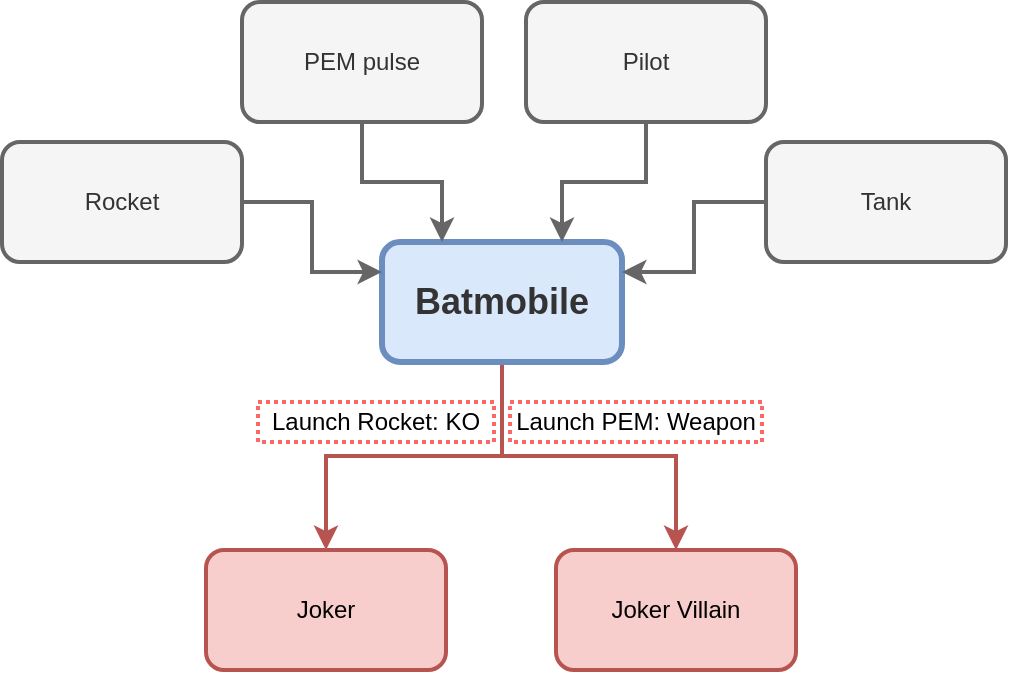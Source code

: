 <mxfile version="13.8.8" type="github">
  <diagram id="ji7-BI1pd8g-lyMmlzXX" name="Page-1">
    <mxGraphModel dx="868" dy="508" grid="1" gridSize="10" guides="1" tooltips="1" connect="1" arrows="1" fold="1" page="1" pageScale="1" pageWidth="827" pageHeight="1169" math="0" shadow="0">
      <root>
        <mxCell id="0" />
        <mxCell id="1" parent="0" />
        <mxCell id="aDCEzrCjFW6PNW65o9UW-22" style="edgeStyle=orthogonalEdgeStyle;rounded=0;orthogonalLoop=1;jettySize=auto;html=1;exitX=0.25;exitY=1;exitDx=0;exitDy=0;entryX=0.5;entryY=0;entryDx=0;entryDy=0;strokeWidth=2;fillColor=#f8cecc;strokeColor=#b85450;" parent="1" source="aDCEzrCjFW6PNW65o9UW-1" target="aDCEzrCjFW6PNW65o9UW-8" edge="1">
          <mxGeometry relative="1" as="geometry">
            <Array as="points">
              <mxPoint x="400" y="290" />
              <mxPoint x="400" y="337" />
              <mxPoint x="312" y="337" />
            </Array>
          </mxGeometry>
        </mxCell>
        <mxCell id="aDCEzrCjFW6PNW65o9UW-23" style="edgeStyle=orthogonalEdgeStyle;rounded=0;orthogonalLoop=1;jettySize=auto;html=1;exitX=0.75;exitY=1;exitDx=0;exitDy=0;entryX=0.5;entryY=0;entryDx=0;entryDy=0;fillColor=#f8cecc;strokeColor=#b85450;strokeWidth=2;" parent="1" source="aDCEzrCjFW6PNW65o9UW-1" target="aDCEzrCjFW6PNW65o9UW-10" edge="1">
          <mxGeometry relative="1" as="geometry">
            <Array as="points">
              <mxPoint x="400" y="290" />
              <mxPoint x="400" y="337" />
              <mxPoint x="487" y="337" />
            </Array>
          </mxGeometry>
        </mxCell>
        <mxCell id="aDCEzrCjFW6PNW65o9UW-1" value="" style="rounded=1;whiteSpace=wrap;html=1;strokeWidth=3;fillColor=#dae8fc;strokeColor=#6c8ebf;" parent="1" vertex="1">
          <mxGeometry x="340" y="230" width="120" height="60" as="geometry" />
        </mxCell>
        <mxCell id="aDCEzrCjFW6PNW65o9UW-2" value="&lt;font style=&quot;font-size: 18px&quot;&gt;&lt;b&gt;Batmobile&lt;/b&gt;&lt;/font&gt;" style="text;html=1;align=center;verticalAlign=middle;whiteSpace=wrap;rounded=0;fontColor=#333333;strokeWidth=1;" parent="1" vertex="1">
          <mxGeometry x="350" y="250" width="100" height="20" as="geometry" />
        </mxCell>
        <mxCell id="aDCEzrCjFW6PNW65o9UW-20" style="edgeStyle=orthogonalEdgeStyle;rounded=0;orthogonalLoop=1;jettySize=auto;html=1;exitX=1;exitY=0.5;exitDx=0;exitDy=0;entryX=0;entryY=0.25;entryDx=0;entryDy=0;fillColor=#f5f5f5;strokeColor=#666666;strokeWidth=2;" parent="1" source="aDCEzrCjFW6PNW65o9UW-4" target="aDCEzrCjFW6PNW65o9UW-1" edge="1">
          <mxGeometry relative="1" as="geometry" />
        </mxCell>
        <mxCell id="aDCEzrCjFW6PNW65o9UW-4" value="" style="rounded=1;whiteSpace=wrap;html=1;fillColor=#f5f5f5;strokeColor=#666666;fontColor=#333333;strokeWidth=2;" parent="1" vertex="1">
          <mxGeometry x="150" y="180" width="120" height="60" as="geometry" />
        </mxCell>
        <mxCell id="aDCEzrCjFW6PNW65o9UW-5" value="Rocket" style="text;html=1;align=center;verticalAlign=middle;whiteSpace=wrap;rounded=0;fontColor=#333333;strokeWidth=2;" parent="1" vertex="1">
          <mxGeometry x="160" y="200" width="100" height="20" as="geometry" />
        </mxCell>
        <mxCell id="aDCEzrCjFW6PNW65o9UW-19" style="edgeStyle=orthogonalEdgeStyle;rounded=0;orthogonalLoop=1;jettySize=auto;html=1;exitX=0.5;exitY=1;exitDx=0;exitDy=0;entryX=0.25;entryY=0;entryDx=0;entryDy=0;fillColor=#f5f5f5;strokeColor=#666666;strokeWidth=2;" parent="1" source="aDCEzrCjFW6PNW65o9UW-6" target="aDCEzrCjFW6PNW65o9UW-1" edge="1">
          <mxGeometry relative="1" as="geometry" />
        </mxCell>
        <mxCell id="aDCEzrCjFW6PNW65o9UW-6" value="" style="rounded=1;whiteSpace=wrap;html=1;fillColor=#f5f5f5;strokeColor=#666666;fontColor=#333333;strokeWidth=2;" parent="1" vertex="1">
          <mxGeometry x="270" y="110" width="120" height="60" as="geometry" />
        </mxCell>
        <mxCell id="aDCEzrCjFW6PNW65o9UW-7" value="PEM pulse" style="text;html=1;align=center;verticalAlign=middle;whiteSpace=wrap;rounded=0;fontColor=#333333;strokeWidth=2;" parent="1" vertex="1">
          <mxGeometry x="280" y="130" width="100" height="20" as="geometry" />
        </mxCell>
        <mxCell id="aDCEzrCjFW6PNW65o9UW-8" value="" style="rounded=1;whiteSpace=wrap;html=1;strokeWidth=2;fillColor=#f8cecc;strokeColor=#b85450;" parent="1" vertex="1">
          <mxGeometry x="252" y="384" width="120" height="60" as="geometry" />
        </mxCell>
        <mxCell id="aDCEzrCjFW6PNW65o9UW-9" value="Joker" style="text;html=1;align=center;verticalAlign=middle;whiteSpace=wrap;rounded=0;strokeWidth=2;" parent="1" vertex="1">
          <mxGeometry x="262" y="404" width="100" height="20" as="geometry" />
        </mxCell>
        <mxCell id="aDCEzrCjFW6PNW65o9UW-10" value="" style="rounded=1;whiteSpace=wrap;html=1;strokeWidth=2;fillColor=#f8cecc;strokeColor=#b85450;" parent="1" vertex="1">
          <mxGeometry x="427" y="384" width="120" height="60" as="geometry" />
        </mxCell>
        <mxCell id="aDCEzrCjFW6PNW65o9UW-11" value="Joker Villain" style="text;html=1;align=center;verticalAlign=middle;whiteSpace=wrap;rounded=0;strokeWidth=2;" parent="1" vertex="1">
          <mxGeometry x="437" y="404" width="100" height="20" as="geometry" />
        </mxCell>
        <mxCell id="aDCEzrCjFW6PNW65o9UW-18" style="edgeStyle=orthogonalEdgeStyle;rounded=0;orthogonalLoop=1;jettySize=auto;html=1;exitX=0.5;exitY=1;exitDx=0;exitDy=0;entryX=0.75;entryY=0;entryDx=0;entryDy=0;fillColor=#f5f5f5;strokeColor=#666666;strokeWidth=2;" parent="1" source="aDCEzrCjFW6PNW65o9UW-12" target="aDCEzrCjFW6PNW65o9UW-1" edge="1">
          <mxGeometry relative="1" as="geometry" />
        </mxCell>
        <mxCell id="aDCEzrCjFW6PNW65o9UW-12" value="" style="rounded=1;whiteSpace=wrap;html=1;fillColor=#f5f5f5;strokeColor=#666666;fontColor=#333333;strokeWidth=2;" parent="1" vertex="1">
          <mxGeometry x="412" y="110" width="120" height="60" as="geometry" />
        </mxCell>
        <mxCell id="aDCEzrCjFW6PNW65o9UW-13" value="Pilot" style="text;html=1;align=center;verticalAlign=middle;whiteSpace=wrap;rounded=0;fontColor=#333333;strokeWidth=2;" parent="1" vertex="1">
          <mxGeometry x="422" y="130" width="100" height="20" as="geometry" />
        </mxCell>
        <mxCell id="aDCEzrCjFW6PNW65o9UW-21" style="edgeStyle=orthogonalEdgeStyle;rounded=0;orthogonalLoop=1;jettySize=auto;html=1;exitX=0;exitY=0.5;exitDx=0;exitDy=0;entryX=1;entryY=0.25;entryDx=0;entryDy=0;fillColor=#f5f5f5;strokeColor=#666666;strokeWidth=2;" parent="1" source="aDCEzrCjFW6PNW65o9UW-14" target="aDCEzrCjFW6PNW65o9UW-1" edge="1">
          <mxGeometry relative="1" as="geometry" />
        </mxCell>
        <mxCell id="aDCEzrCjFW6PNW65o9UW-14" value="" style="rounded=1;whiteSpace=wrap;html=1;fillColor=#f5f5f5;strokeColor=#666666;fontColor=#333333;strokeWidth=2;" parent="1" vertex="1">
          <mxGeometry x="532" y="180" width="120" height="60" as="geometry" />
        </mxCell>
        <mxCell id="aDCEzrCjFW6PNW65o9UW-15" value="&lt;div&gt;Tank&lt;/div&gt;" style="text;html=1;align=center;verticalAlign=middle;whiteSpace=wrap;rounded=0;fontColor=#333333;strokeWidth=2;" parent="1" vertex="1">
          <mxGeometry x="542" y="200" width="100" height="20" as="geometry" />
        </mxCell>
        <mxCell id="aDCEzrCjFW6PNW65o9UW-25" value="Launch Rocket: KO" style="text;html=1;align=center;verticalAlign=middle;whiteSpace=wrap;rounded=0;dashed=1;strokeWidth=2;dashPattern=1 1;strokeColor=#FF6666;" parent="1" vertex="1">
          <mxGeometry x="278" y="310" width="118" height="20" as="geometry" />
        </mxCell>
        <mxCell id="aDCEzrCjFW6PNW65o9UW-27" value="Launch PEM: Weapon" style="text;html=1;align=center;verticalAlign=middle;whiteSpace=wrap;rounded=0;dashed=1;strokeWidth=2;dashPattern=1 1;strokeColor=#FF6666;" parent="1" vertex="1">
          <mxGeometry x="404" y="310" width="126" height="20" as="geometry" />
        </mxCell>
      </root>
    </mxGraphModel>
  </diagram>
</mxfile>
